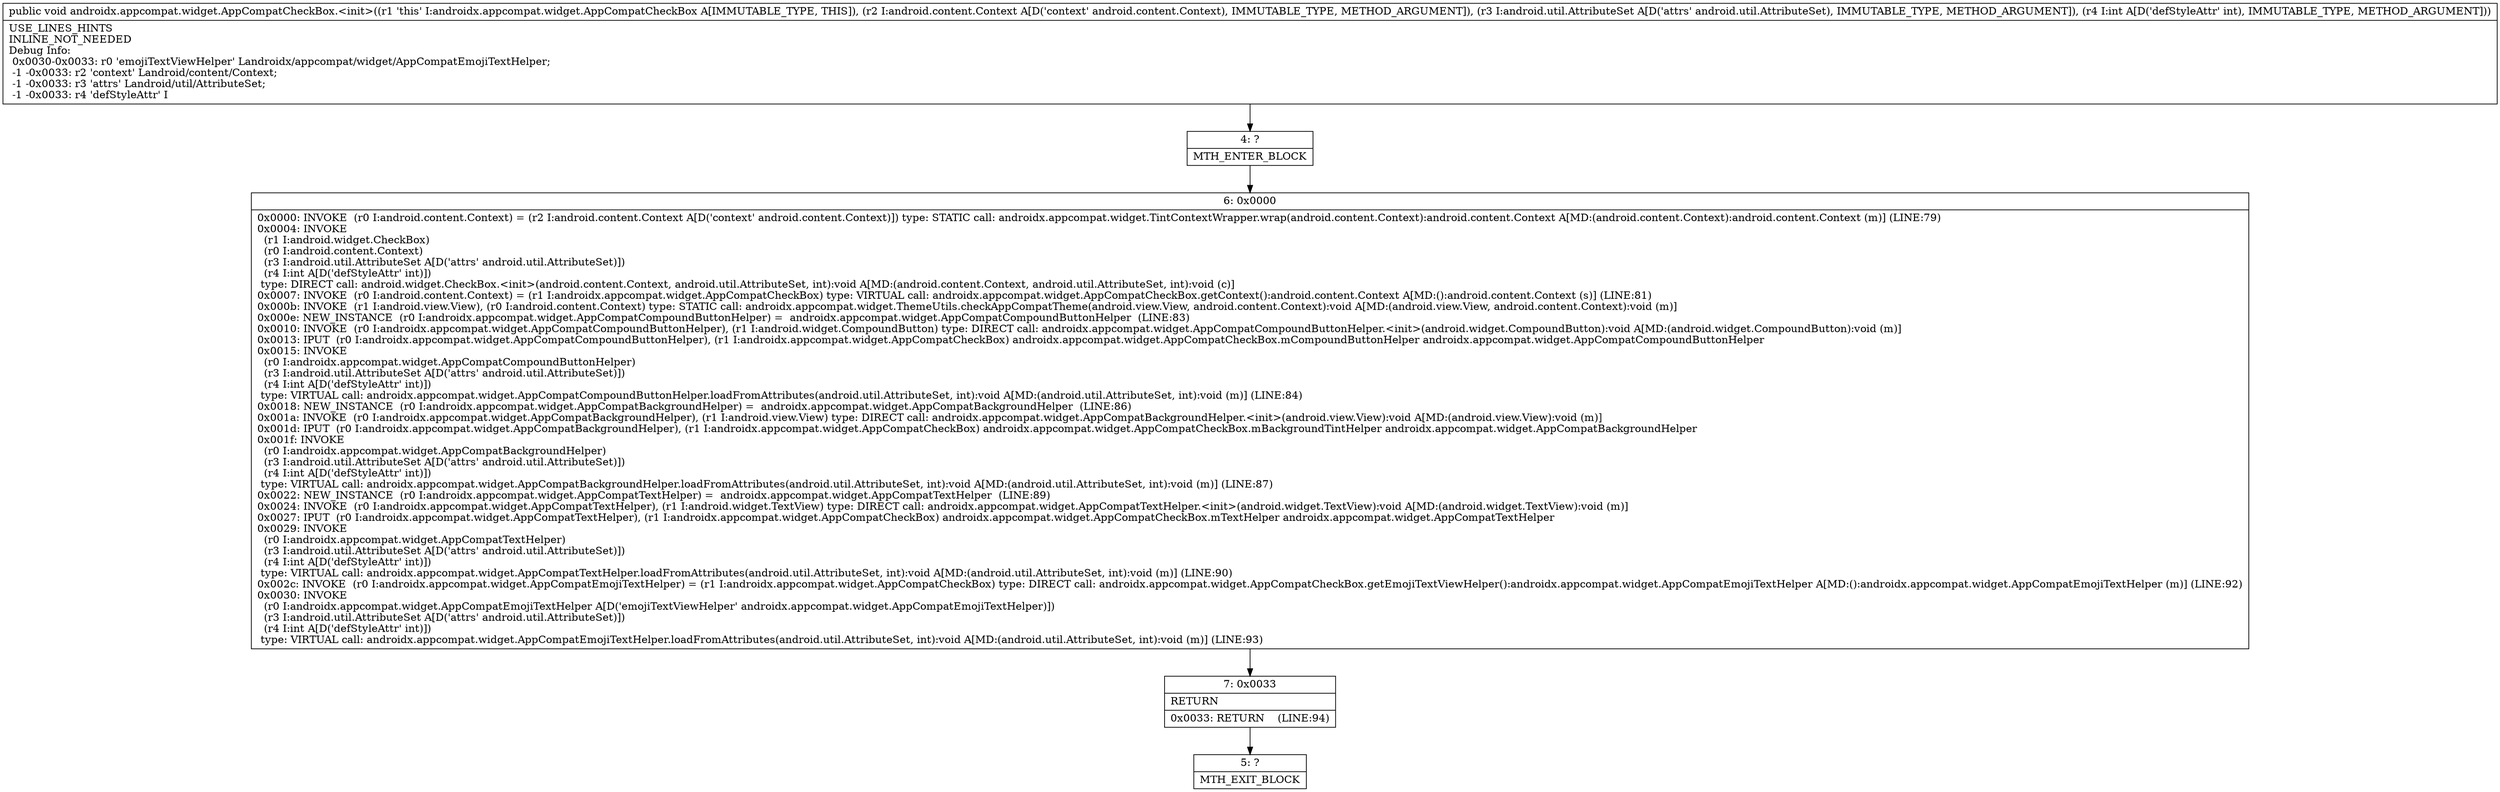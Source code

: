 digraph "CFG forandroidx.appcompat.widget.AppCompatCheckBox.\<init\>(Landroid\/content\/Context;Landroid\/util\/AttributeSet;I)V" {
Node_4 [shape=record,label="{4\:\ ?|MTH_ENTER_BLOCK\l}"];
Node_6 [shape=record,label="{6\:\ 0x0000|0x0000: INVOKE  (r0 I:android.content.Context) = (r2 I:android.content.Context A[D('context' android.content.Context)]) type: STATIC call: androidx.appcompat.widget.TintContextWrapper.wrap(android.content.Context):android.content.Context A[MD:(android.content.Context):android.content.Context (m)] (LINE:79)\l0x0004: INVOKE  \l  (r1 I:android.widget.CheckBox)\l  (r0 I:android.content.Context)\l  (r3 I:android.util.AttributeSet A[D('attrs' android.util.AttributeSet)])\l  (r4 I:int A[D('defStyleAttr' int)])\l type: DIRECT call: android.widget.CheckBox.\<init\>(android.content.Context, android.util.AttributeSet, int):void A[MD:(android.content.Context, android.util.AttributeSet, int):void (c)]\l0x0007: INVOKE  (r0 I:android.content.Context) = (r1 I:androidx.appcompat.widget.AppCompatCheckBox) type: VIRTUAL call: androidx.appcompat.widget.AppCompatCheckBox.getContext():android.content.Context A[MD:():android.content.Context (s)] (LINE:81)\l0x000b: INVOKE  (r1 I:android.view.View), (r0 I:android.content.Context) type: STATIC call: androidx.appcompat.widget.ThemeUtils.checkAppCompatTheme(android.view.View, android.content.Context):void A[MD:(android.view.View, android.content.Context):void (m)]\l0x000e: NEW_INSTANCE  (r0 I:androidx.appcompat.widget.AppCompatCompoundButtonHelper) =  androidx.appcompat.widget.AppCompatCompoundButtonHelper  (LINE:83)\l0x0010: INVOKE  (r0 I:androidx.appcompat.widget.AppCompatCompoundButtonHelper), (r1 I:android.widget.CompoundButton) type: DIRECT call: androidx.appcompat.widget.AppCompatCompoundButtonHelper.\<init\>(android.widget.CompoundButton):void A[MD:(android.widget.CompoundButton):void (m)]\l0x0013: IPUT  (r0 I:androidx.appcompat.widget.AppCompatCompoundButtonHelper), (r1 I:androidx.appcompat.widget.AppCompatCheckBox) androidx.appcompat.widget.AppCompatCheckBox.mCompoundButtonHelper androidx.appcompat.widget.AppCompatCompoundButtonHelper \l0x0015: INVOKE  \l  (r0 I:androidx.appcompat.widget.AppCompatCompoundButtonHelper)\l  (r3 I:android.util.AttributeSet A[D('attrs' android.util.AttributeSet)])\l  (r4 I:int A[D('defStyleAttr' int)])\l type: VIRTUAL call: androidx.appcompat.widget.AppCompatCompoundButtonHelper.loadFromAttributes(android.util.AttributeSet, int):void A[MD:(android.util.AttributeSet, int):void (m)] (LINE:84)\l0x0018: NEW_INSTANCE  (r0 I:androidx.appcompat.widget.AppCompatBackgroundHelper) =  androidx.appcompat.widget.AppCompatBackgroundHelper  (LINE:86)\l0x001a: INVOKE  (r0 I:androidx.appcompat.widget.AppCompatBackgroundHelper), (r1 I:android.view.View) type: DIRECT call: androidx.appcompat.widget.AppCompatBackgroundHelper.\<init\>(android.view.View):void A[MD:(android.view.View):void (m)]\l0x001d: IPUT  (r0 I:androidx.appcompat.widget.AppCompatBackgroundHelper), (r1 I:androidx.appcompat.widget.AppCompatCheckBox) androidx.appcompat.widget.AppCompatCheckBox.mBackgroundTintHelper androidx.appcompat.widget.AppCompatBackgroundHelper \l0x001f: INVOKE  \l  (r0 I:androidx.appcompat.widget.AppCompatBackgroundHelper)\l  (r3 I:android.util.AttributeSet A[D('attrs' android.util.AttributeSet)])\l  (r4 I:int A[D('defStyleAttr' int)])\l type: VIRTUAL call: androidx.appcompat.widget.AppCompatBackgroundHelper.loadFromAttributes(android.util.AttributeSet, int):void A[MD:(android.util.AttributeSet, int):void (m)] (LINE:87)\l0x0022: NEW_INSTANCE  (r0 I:androidx.appcompat.widget.AppCompatTextHelper) =  androidx.appcompat.widget.AppCompatTextHelper  (LINE:89)\l0x0024: INVOKE  (r0 I:androidx.appcompat.widget.AppCompatTextHelper), (r1 I:android.widget.TextView) type: DIRECT call: androidx.appcompat.widget.AppCompatTextHelper.\<init\>(android.widget.TextView):void A[MD:(android.widget.TextView):void (m)]\l0x0027: IPUT  (r0 I:androidx.appcompat.widget.AppCompatTextHelper), (r1 I:androidx.appcompat.widget.AppCompatCheckBox) androidx.appcompat.widget.AppCompatCheckBox.mTextHelper androidx.appcompat.widget.AppCompatTextHelper \l0x0029: INVOKE  \l  (r0 I:androidx.appcompat.widget.AppCompatTextHelper)\l  (r3 I:android.util.AttributeSet A[D('attrs' android.util.AttributeSet)])\l  (r4 I:int A[D('defStyleAttr' int)])\l type: VIRTUAL call: androidx.appcompat.widget.AppCompatTextHelper.loadFromAttributes(android.util.AttributeSet, int):void A[MD:(android.util.AttributeSet, int):void (m)] (LINE:90)\l0x002c: INVOKE  (r0 I:androidx.appcompat.widget.AppCompatEmojiTextHelper) = (r1 I:androidx.appcompat.widget.AppCompatCheckBox) type: DIRECT call: androidx.appcompat.widget.AppCompatCheckBox.getEmojiTextViewHelper():androidx.appcompat.widget.AppCompatEmojiTextHelper A[MD:():androidx.appcompat.widget.AppCompatEmojiTextHelper (m)] (LINE:92)\l0x0030: INVOKE  \l  (r0 I:androidx.appcompat.widget.AppCompatEmojiTextHelper A[D('emojiTextViewHelper' androidx.appcompat.widget.AppCompatEmojiTextHelper)])\l  (r3 I:android.util.AttributeSet A[D('attrs' android.util.AttributeSet)])\l  (r4 I:int A[D('defStyleAttr' int)])\l type: VIRTUAL call: androidx.appcompat.widget.AppCompatEmojiTextHelper.loadFromAttributes(android.util.AttributeSet, int):void A[MD:(android.util.AttributeSet, int):void (m)] (LINE:93)\l}"];
Node_7 [shape=record,label="{7\:\ 0x0033|RETURN\l|0x0033: RETURN    (LINE:94)\l}"];
Node_5 [shape=record,label="{5\:\ ?|MTH_EXIT_BLOCK\l}"];
MethodNode[shape=record,label="{public void androidx.appcompat.widget.AppCompatCheckBox.\<init\>((r1 'this' I:androidx.appcompat.widget.AppCompatCheckBox A[IMMUTABLE_TYPE, THIS]), (r2 I:android.content.Context A[D('context' android.content.Context), IMMUTABLE_TYPE, METHOD_ARGUMENT]), (r3 I:android.util.AttributeSet A[D('attrs' android.util.AttributeSet), IMMUTABLE_TYPE, METHOD_ARGUMENT]), (r4 I:int A[D('defStyleAttr' int), IMMUTABLE_TYPE, METHOD_ARGUMENT]))  | USE_LINES_HINTS\lINLINE_NOT_NEEDED\lDebug Info:\l  0x0030\-0x0033: r0 'emojiTextViewHelper' Landroidx\/appcompat\/widget\/AppCompatEmojiTextHelper;\l  \-1 \-0x0033: r2 'context' Landroid\/content\/Context;\l  \-1 \-0x0033: r3 'attrs' Landroid\/util\/AttributeSet;\l  \-1 \-0x0033: r4 'defStyleAttr' I\l}"];
MethodNode -> Node_4;Node_4 -> Node_6;
Node_6 -> Node_7;
Node_7 -> Node_5;
}

